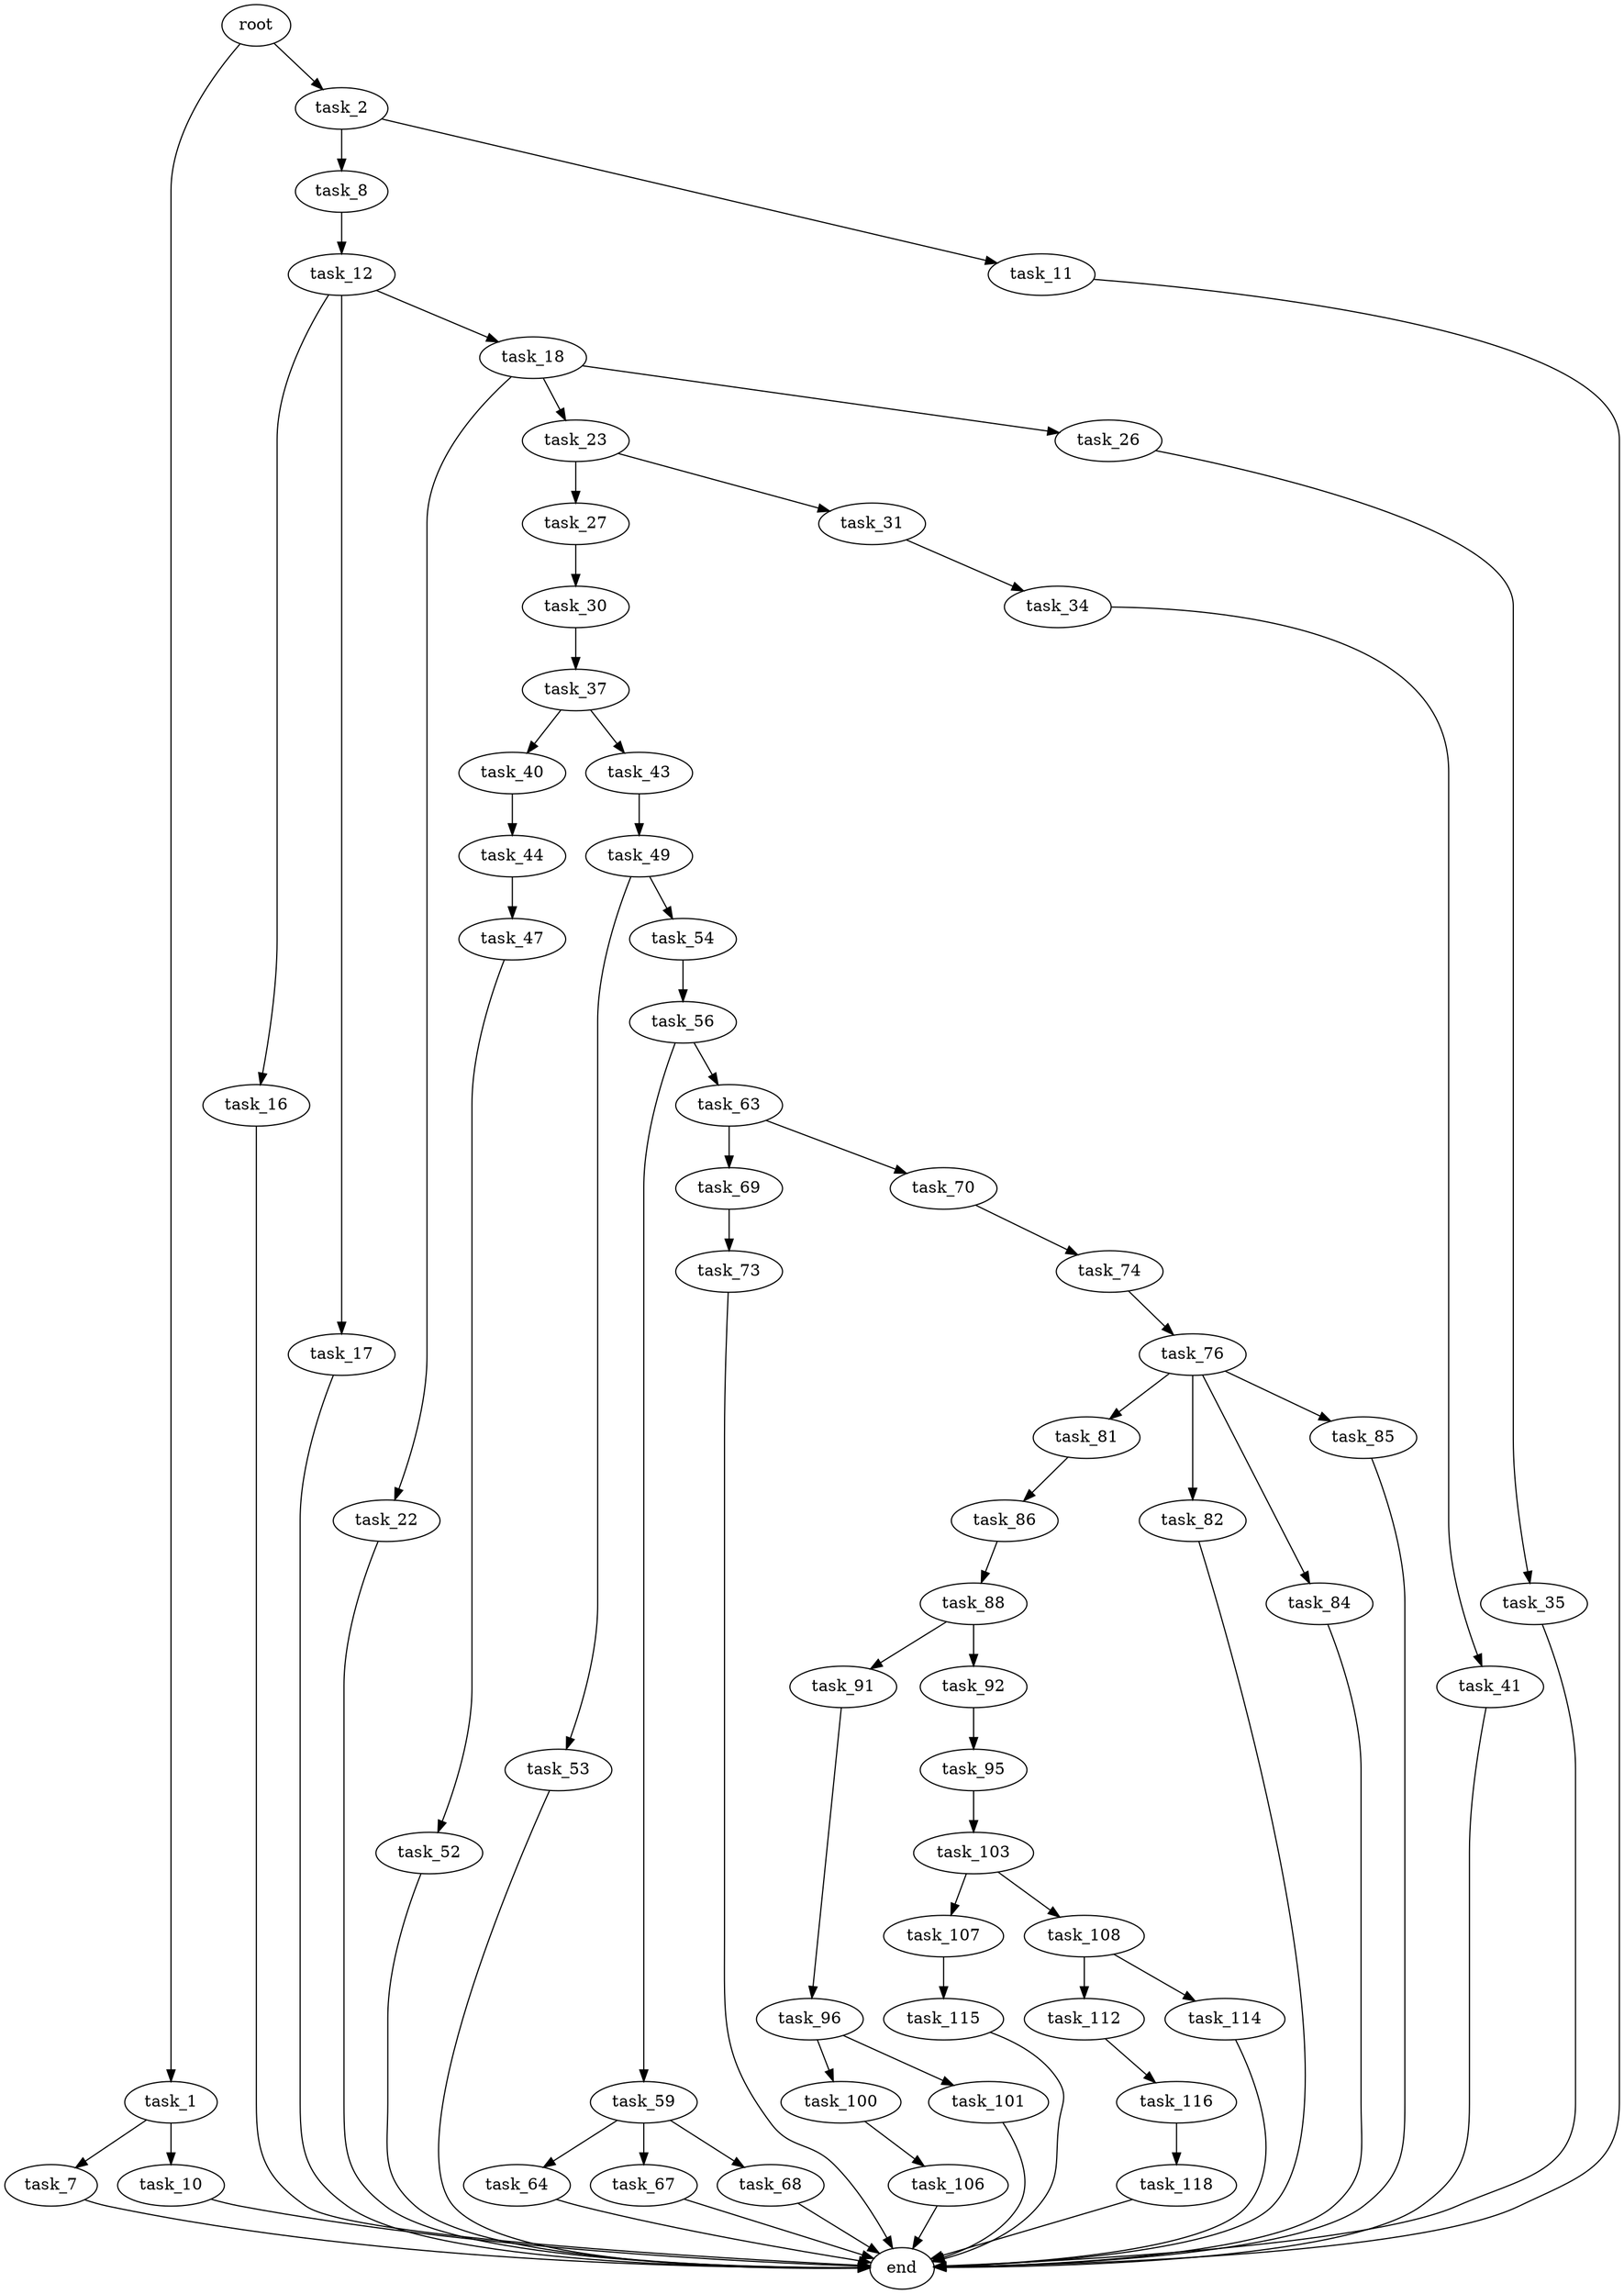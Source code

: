 digraph G {
  root [size="0.000000"];
  task_1 [size="22267138146.000000"];
  task_2 [size="21698169340.000000"];
  task_7 [size="8589934592.000000"];
  task_8 [size="33933267915.000000"];
  task_10 [size="8589934592.000000"];
  task_11 [size="6047867651.000000"];
  task_12 [size="898993254583.000000"];
  task_16 [size="782757789696.000000"];
  task_17 [size="112835133098.000000"];
  task_18 [size="1073741824000.000000"];
  task_22 [size="549755813888.000000"];
  task_23 [size="22713588849.000000"];
  task_26 [size="1073741824000.000000"];
  task_27 [size="12402570426.000000"];
  task_30 [size="46484212258.000000"];
  task_31 [size="68719476736.000000"];
  task_34 [size="8589934592.000000"];
  task_35 [size="567173317334.000000"];
  task_37 [size="12613894571.000000"];
  task_40 [size="1073741824000.000000"];
  task_41 [size="147215083148.000000"];
  task_43 [size="4650548239.000000"];
  task_44 [size="144062812208.000000"];
  task_47 [size="782757789696.000000"];
  task_49 [size="21587585890.000000"];
  task_52 [size="981252450.000000"];
  task_53 [size="8589934592.000000"];
  task_54 [size="26591695293.000000"];
  task_56 [size="2377940485.000000"];
  task_59 [size="205839267689.000000"];
  task_63 [size="549755813888.000000"];
  task_64 [size="782757789696.000000"];
  task_67 [size="1059927459274.000000"];
  task_68 [size="14084098436.000000"];
  task_69 [size="2076733113.000000"];
  task_70 [size="8589934592.000000"];
  task_73 [size="368293445632.000000"];
  task_74 [size="134217728000.000000"];
  task_76 [size="231928233984.000000"];
  task_81 [size="30281092625.000000"];
  task_82 [size="4305075795.000000"];
  task_84 [size="6026338106.000000"];
  task_85 [size="18571541766.000000"];
  task_86 [size="8589934592.000000"];
  task_88 [size="21975608182.000000"];
  task_91 [size="1012678777553.000000"];
  task_92 [size="4029393414.000000"];
  task_95 [size="134217728000.000000"];
  task_96 [size="368293445632.000000"];
  task_100 [size="44402322271.000000"];
  task_101 [size="8589934592.000000"];
  task_103 [size="68719476736.000000"];
  task_106 [size="231928233984.000000"];
  task_107 [size="19069649355.000000"];
  task_108 [size="144721737911.000000"];
  task_112 [size="24742459167.000000"];
  task_114 [size="962510828436.000000"];
  task_115 [size="1073741824000.000000"];
  task_116 [size="695400198228.000000"];
  task_118 [size="1073741824000.000000"];
  end [size="0.000000"];

  root -> task_1 [size="1.000000"];
  root -> task_2 [size="1.000000"];
  task_1 -> task_7 [size="679477248.000000"];
  task_1 -> task_10 [size="679477248.000000"];
  task_2 -> task_8 [size="411041792.000000"];
  task_2 -> task_11 [size="411041792.000000"];
  task_7 -> end [size="1.000000"];
  task_8 -> task_12 [size="679477248.000000"];
  task_10 -> end [size="1.000000"];
  task_11 -> end [size="1.000000"];
  task_12 -> task_16 [size="679477248.000000"];
  task_12 -> task_17 [size="679477248.000000"];
  task_12 -> task_18 [size="679477248.000000"];
  task_16 -> end [size="1.000000"];
  task_17 -> end [size="1.000000"];
  task_18 -> task_22 [size="838860800.000000"];
  task_18 -> task_23 [size="838860800.000000"];
  task_18 -> task_26 [size="838860800.000000"];
  task_22 -> end [size="1.000000"];
  task_23 -> task_27 [size="838860800.000000"];
  task_23 -> task_31 [size="838860800.000000"];
  task_26 -> task_35 [size="838860800.000000"];
  task_27 -> task_30 [size="209715200.000000"];
  task_30 -> task_37 [size="33554432.000000"];
  task_31 -> task_34 [size="134217728.000000"];
  task_34 -> task_41 [size="33554432.000000"];
  task_35 -> end [size="1.000000"];
  task_37 -> task_40 [size="209715200.000000"];
  task_37 -> task_43 [size="209715200.000000"];
  task_40 -> task_44 [size="838860800.000000"];
  task_41 -> end [size="1.000000"];
  task_43 -> task_49 [size="209715200.000000"];
  task_44 -> task_47 [size="209715200.000000"];
  task_47 -> task_52 [size="679477248.000000"];
  task_49 -> task_53 [size="75497472.000000"];
  task_49 -> task_54 [size="75497472.000000"];
  task_52 -> end [size="1.000000"];
  task_53 -> end [size="1.000000"];
  task_54 -> task_56 [size="536870912.000000"];
  task_56 -> task_59 [size="134217728.000000"];
  task_56 -> task_63 [size="134217728.000000"];
  task_59 -> task_64 [size="134217728.000000"];
  task_59 -> task_67 [size="134217728.000000"];
  task_59 -> task_68 [size="134217728.000000"];
  task_63 -> task_69 [size="536870912.000000"];
  task_63 -> task_70 [size="536870912.000000"];
  task_64 -> end [size="1.000000"];
  task_67 -> end [size="1.000000"];
  task_68 -> end [size="1.000000"];
  task_69 -> task_73 [size="134217728.000000"];
  task_70 -> task_74 [size="33554432.000000"];
  task_73 -> end [size="1.000000"];
  task_74 -> task_76 [size="209715200.000000"];
  task_76 -> task_81 [size="301989888.000000"];
  task_76 -> task_82 [size="301989888.000000"];
  task_76 -> task_84 [size="301989888.000000"];
  task_76 -> task_85 [size="301989888.000000"];
  task_81 -> task_86 [size="679477248.000000"];
  task_82 -> end [size="1.000000"];
  task_84 -> end [size="1.000000"];
  task_85 -> end [size="1.000000"];
  task_86 -> task_88 [size="33554432.000000"];
  task_88 -> task_91 [size="536870912.000000"];
  task_88 -> task_92 [size="536870912.000000"];
  task_91 -> task_96 [size="679477248.000000"];
  task_92 -> task_95 [size="134217728.000000"];
  task_95 -> task_103 [size="209715200.000000"];
  task_96 -> task_100 [size="411041792.000000"];
  task_96 -> task_101 [size="411041792.000000"];
  task_100 -> task_106 [size="75497472.000000"];
  task_101 -> end [size="1.000000"];
  task_103 -> task_107 [size="134217728.000000"];
  task_103 -> task_108 [size="134217728.000000"];
  task_106 -> end [size="1.000000"];
  task_107 -> task_115 [size="301989888.000000"];
  task_108 -> task_112 [size="134217728.000000"];
  task_108 -> task_114 [size="134217728.000000"];
  task_112 -> task_116 [size="679477248.000000"];
  task_114 -> end [size="1.000000"];
  task_115 -> end [size="1.000000"];
  task_116 -> task_118 [size="679477248.000000"];
  task_118 -> end [size="1.000000"];
}
